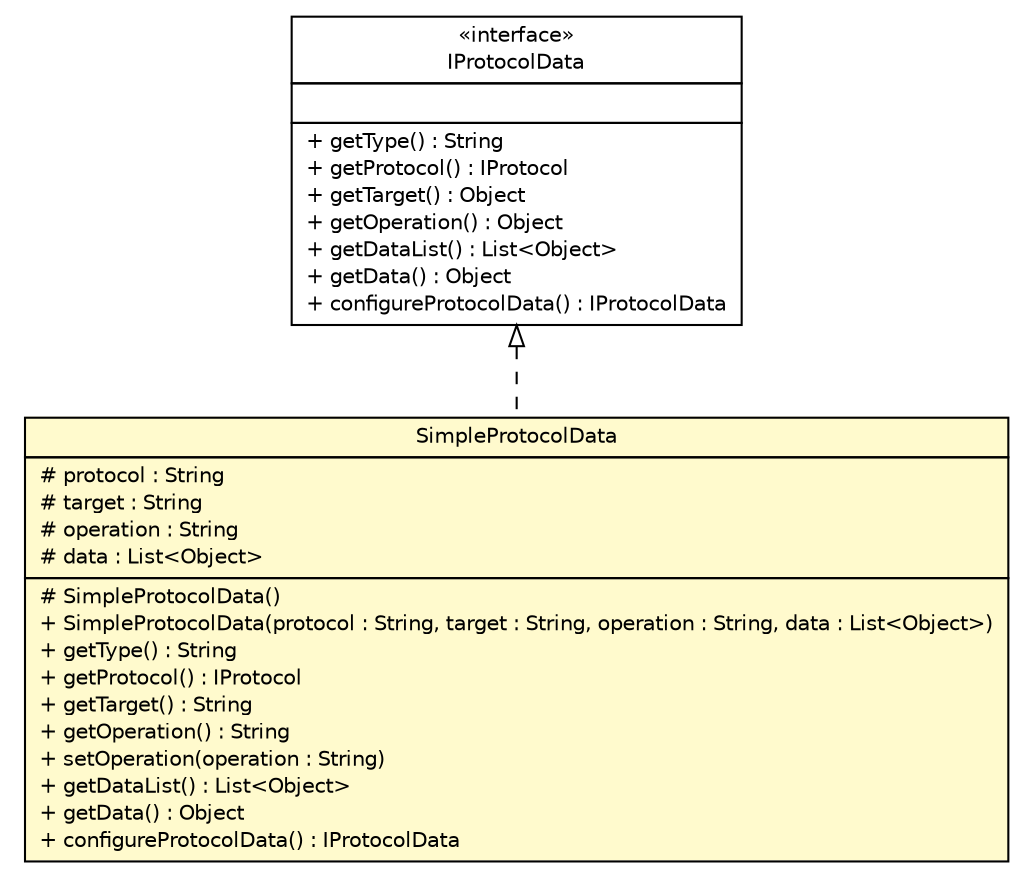 #!/usr/local/bin/dot
#
# Class diagram 
# Generated by UMLGraph version R5_6 (http://www.umlgraph.org/)
#

digraph G {
	edge [fontname="Helvetica",fontsize=10,labelfontname="Helvetica",labelfontsize=10];
	node [fontname="Helvetica",fontsize=10,shape=plaintext];
	nodesep=0.25;
	ranksep=0.5;
	// com.xley.lfosc.IProtocolData
	c2231 [label=<<table title="com.xley.lfosc.IProtocolData" border="0" cellborder="1" cellspacing="0" cellpadding="2" port="p" href="../IProtocolData.html">
		<tr><td><table border="0" cellspacing="0" cellpadding="1">
<tr><td align="center" balign="center"> &#171;interface&#187; </td></tr>
<tr><td align="center" balign="center"> IProtocolData </td></tr>
		</table></td></tr>
		<tr><td><table border="0" cellspacing="0" cellpadding="1">
<tr><td align="left" balign="left">  </td></tr>
		</table></td></tr>
		<tr><td><table border="0" cellspacing="0" cellpadding="1">
<tr><td align="left" balign="left"> + getType() : String </td></tr>
<tr><td align="left" balign="left"> + getProtocol() : IProtocol </td></tr>
<tr><td align="left" balign="left"> + getTarget() : Object </td></tr>
<tr><td align="left" balign="left"> + getOperation() : Object </td></tr>
<tr><td align="left" balign="left"> + getDataList() : List&lt;Object&gt; </td></tr>
<tr><td align="left" balign="left"> + getData() : Object </td></tr>
<tr><td align="left" balign="left"> + configureProtocolData() : IProtocolData </td></tr>
		</table></td></tr>
		</table>>, URL="../IProtocolData.html", fontname="Helvetica", fontcolor="black", fontsize=10.0];
	// com.xley.lfosc.impl.SimpleProtocolData
	c2263 [label=<<table title="com.xley.lfosc.impl.SimpleProtocolData" border="0" cellborder="1" cellspacing="0" cellpadding="2" port="p" bgcolor="lemonChiffon" href="./SimpleProtocolData.html">
		<tr><td><table border="0" cellspacing="0" cellpadding="1">
<tr><td align="center" balign="center"> SimpleProtocolData </td></tr>
		</table></td></tr>
		<tr><td><table border="0" cellspacing="0" cellpadding="1">
<tr><td align="left" balign="left"> # protocol : String </td></tr>
<tr><td align="left" balign="left"> # target : String </td></tr>
<tr><td align="left" balign="left"> # operation : String </td></tr>
<tr><td align="left" balign="left"> # data : List&lt;Object&gt; </td></tr>
		</table></td></tr>
		<tr><td><table border="0" cellspacing="0" cellpadding="1">
<tr><td align="left" balign="left"> # SimpleProtocolData() </td></tr>
<tr><td align="left" balign="left"> + SimpleProtocolData(protocol : String, target : String, operation : String, data : List&lt;Object&gt;) </td></tr>
<tr><td align="left" balign="left"> + getType() : String </td></tr>
<tr><td align="left" balign="left"> + getProtocol() : IProtocol </td></tr>
<tr><td align="left" balign="left"> + getTarget() : String </td></tr>
<tr><td align="left" balign="left"> + getOperation() : String </td></tr>
<tr><td align="left" balign="left"> + setOperation(operation : String) </td></tr>
<tr><td align="left" balign="left"> + getDataList() : List&lt;Object&gt; </td></tr>
<tr><td align="left" balign="left"> + getData() : Object </td></tr>
<tr><td align="left" balign="left"> + configureProtocolData() : IProtocolData </td></tr>
		</table></td></tr>
		</table>>, URL="./SimpleProtocolData.html", fontname="Helvetica", fontcolor="black", fontsize=10.0];
	//com.xley.lfosc.impl.SimpleProtocolData implements com.xley.lfosc.IProtocolData
	c2231:p -> c2263:p [dir=back,arrowtail=empty,style=dashed];
}

